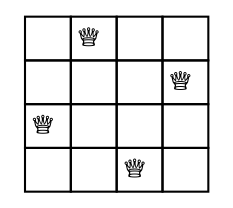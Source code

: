 digraph D {
	node [shape=plaintext]
	some_node [
	label=<
		<table border="0" cellborder="1" cellspacing="0">
			<tr><td> </td><td>&#9813; </td><td> </td><td> </td></tr>
			<tr><td> </td><td> </td><td> </td><td>&#9813; </td></tr>
			<tr><td>&#9813; </td><td> </td><td> </td><td> </td></tr>
			<tr><td> </td><td> </td><td>&#9813; </td><td> </td></tr>
		</table>>
	];
}